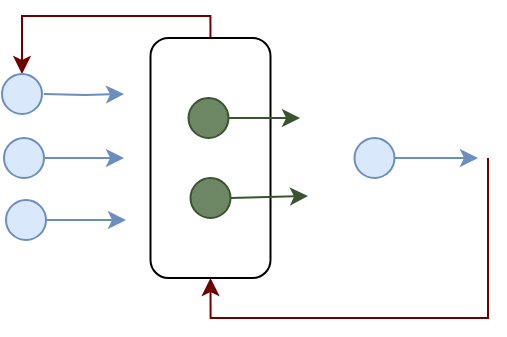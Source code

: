 <mxfile version="17.1.2" type="github">
  <diagram id="TZHW-k2NmtmCAE0H2bB1" name="Page-1">
    <mxGraphModel dx="868" dy="424" grid="1" gridSize="10" guides="1" tooltips="1" connect="1" arrows="1" fold="1" page="1" pageScale="1" pageWidth="827" pageHeight="1169" math="0" shadow="0">
      <root>
        <mxCell id="0" />
        <mxCell id="1" parent="0" />
        <mxCell id="p2AEGx6l2dzTs35SkICE-173" style="edgeStyle=orthogonalEdgeStyle;rounded=0;orthogonalLoop=1;jettySize=auto;html=1;exitX=0;exitY=0.5;exitDx=0;exitDy=0;entryX=0.5;entryY=0;entryDx=0;entryDy=0;fillColor=#a20025;strokeColor=#6F0000;" edge="1" parent="1" source="p2AEGx6l2dzTs35SkICE-170" target="p2AEGx6l2dzTs35SkICE-128">
          <mxGeometry relative="1" as="geometry">
            <Array as="points">
              <mxPoint x="221" y="66" />
              <mxPoint x="127" y="66" />
            </Array>
          </mxGeometry>
        </mxCell>
        <mxCell id="p2AEGx6l2dzTs35SkICE-170" value="" style="rounded=1;whiteSpace=wrap;html=1;rotation=90;" vertex="1" parent="1">
          <mxGeometry x="161.25" y="107" width="120" height="60" as="geometry" />
        </mxCell>
        <mxCell id="p2AEGx6l2dzTs35SkICE-149" style="edgeStyle=orthogonalEdgeStyle;rounded=0;orthogonalLoop=1;jettySize=auto;html=1;exitX=1;exitY=0.5;exitDx=0;exitDy=0;fillColor=#dae8fc;strokeColor=#6c8ebf;" edge="1" parent="1">
          <mxGeometry relative="1" as="geometry">
            <mxPoint x="178" y="105" as="targetPoint" />
            <mxPoint x="138" y="105" as="sourcePoint" />
          </mxGeometry>
        </mxCell>
        <mxCell id="p2AEGx6l2dzTs35SkICE-128" value="" style="shape=ellipse;html=1;dashed=0;whitespace=wrap;aspect=fixed;perimeter=ellipsePerimeter;fillColor=#dae8fc;strokeColor=#6c8ebf;" vertex="1" parent="1">
          <mxGeometry x="117" y="95" width="20" height="20" as="geometry" />
        </mxCell>
        <mxCell id="p2AEGx6l2dzTs35SkICE-143" value="" style="shape=ellipse;html=1;dashed=0;whitespace=wrap;aspect=fixed;perimeter=ellipsePerimeter;fillColor=#6d8764;strokeColor=#3A5431;fontColor=#ffffff;" vertex="1" parent="1">
          <mxGeometry x="211.25" y="147" width="20" height="20" as="geometry" />
        </mxCell>
        <mxCell id="p2AEGx6l2dzTs35SkICE-172" style="edgeStyle=orthogonalEdgeStyle;rounded=0;orthogonalLoop=1;jettySize=auto;html=1;entryX=1;entryY=0.5;entryDx=0;entryDy=0;fillColor=#a20025;strokeColor=#6F0000;" edge="1" parent="1" target="p2AEGx6l2dzTs35SkICE-170">
          <mxGeometry relative="1" as="geometry">
            <mxPoint x="360" y="137" as="sourcePoint" />
            <Array as="points">
              <mxPoint x="360" y="217" />
              <mxPoint x="221" y="217" />
            </Array>
          </mxGeometry>
        </mxCell>
        <mxCell id="p2AEGx6l2dzTs35SkICE-144" value="" style="shape=ellipse;html=1;dashed=0;whitespace=wrap;aspect=fixed;perimeter=ellipsePerimeter;fillColor=#dae8fc;strokeColor=#6c8ebf;" vertex="1" parent="1">
          <mxGeometry x="293.25" y="127" width="20" height="20" as="geometry" />
        </mxCell>
        <mxCell id="p2AEGx6l2dzTs35SkICE-150" style="edgeStyle=orthogonalEdgeStyle;rounded=0;orthogonalLoop=1;jettySize=auto;html=1;exitX=1;exitY=0.5;exitDx=0;exitDy=0;fillColor=#dae8fc;strokeColor=#6c8ebf;" edge="1" parent="1" source="p2AEGx6l2dzTs35SkICE-151">
          <mxGeometry relative="1" as="geometry">
            <mxPoint x="178" y="137" as="targetPoint" />
          </mxGeometry>
        </mxCell>
        <mxCell id="p2AEGx6l2dzTs35SkICE-151" value="" style="shape=ellipse;html=1;dashed=0;whitespace=wrap;aspect=fixed;perimeter=ellipsePerimeter;fillColor=#dae8fc;strokeColor=#6c8ebf;" vertex="1" parent="1">
          <mxGeometry x="118" y="127" width="20" height="20" as="geometry" />
        </mxCell>
        <mxCell id="p2AEGx6l2dzTs35SkICE-152" style="edgeStyle=orthogonalEdgeStyle;rounded=0;orthogonalLoop=1;jettySize=auto;html=1;exitX=1;exitY=0.5;exitDx=0;exitDy=0;fillColor=#dae8fc;strokeColor=#6c8ebf;" edge="1" parent="1" source="p2AEGx6l2dzTs35SkICE-153">
          <mxGeometry relative="1" as="geometry">
            <mxPoint x="179" y="168" as="targetPoint" />
          </mxGeometry>
        </mxCell>
        <mxCell id="p2AEGx6l2dzTs35SkICE-153" value="" style="shape=ellipse;html=1;dashed=0;whitespace=wrap;aspect=fixed;perimeter=ellipsePerimeter;fillColor=#dae8fc;strokeColor=#6c8ebf;" vertex="1" parent="1">
          <mxGeometry x="119" y="158" width="20" height="20" as="geometry" />
        </mxCell>
        <mxCell id="p2AEGx6l2dzTs35SkICE-155" value="" style="shape=ellipse;html=1;dashed=0;whitespace=wrap;aspect=fixed;perimeter=ellipsePerimeter;fillColor=#6d8764;strokeColor=#3A5431;fontColor=#ffffff;" vertex="1" parent="1">
          <mxGeometry x="210.25" y="107" width="20" height="20" as="geometry" />
        </mxCell>
        <mxCell id="p2AEGx6l2dzTs35SkICE-167" value="" style="endArrow=classic;html=1;rounded=0;exitX=1;exitY=0.5;exitDx=0;exitDy=0;fillColor=#6d8764;strokeColor=#3A5431;startArrow=none;" edge="1" parent="1" source="p2AEGx6l2dzTs35SkICE-143">
          <mxGeometry width="50" height="50" relative="1" as="geometry">
            <mxPoint x="486" y="314" as="sourcePoint" />
            <mxPoint x="270" y="156" as="targetPoint" />
          </mxGeometry>
        </mxCell>
        <mxCell id="p2AEGx6l2dzTs35SkICE-168" value="" style="endArrow=classic;html=1;rounded=0;exitX=1;exitY=0.5;exitDx=0;exitDy=0;fillColor=#6d8764;strokeColor=#3A5431;" edge="1" parent="1" source="p2AEGx6l2dzTs35SkICE-155">
          <mxGeometry width="50" height="50" relative="1" as="geometry">
            <mxPoint x="241.25" y="167" as="sourcePoint" />
            <mxPoint x="266" y="117" as="targetPoint" />
            <Array as="points">
              <mxPoint x="256" y="117" />
            </Array>
          </mxGeometry>
        </mxCell>
        <mxCell id="p2AEGx6l2dzTs35SkICE-169" style="edgeStyle=orthogonalEdgeStyle;rounded=0;orthogonalLoop=1;jettySize=auto;html=1;exitX=1;exitY=0.5;exitDx=0;exitDy=0;fillColor=#dae8fc;strokeColor=#6c8ebf;" edge="1" parent="1" source="p2AEGx6l2dzTs35SkICE-144">
          <mxGeometry relative="1" as="geometry">
            <mxPoint x="355" y="137" as="targetPoint" />
            <mxPoint x="315" y="137" as="sourcePoint" />
          </mxGeometry>
        </mxCell>
      </root>
    </mxGraphModel>
  </diagram>
</mxfile>
